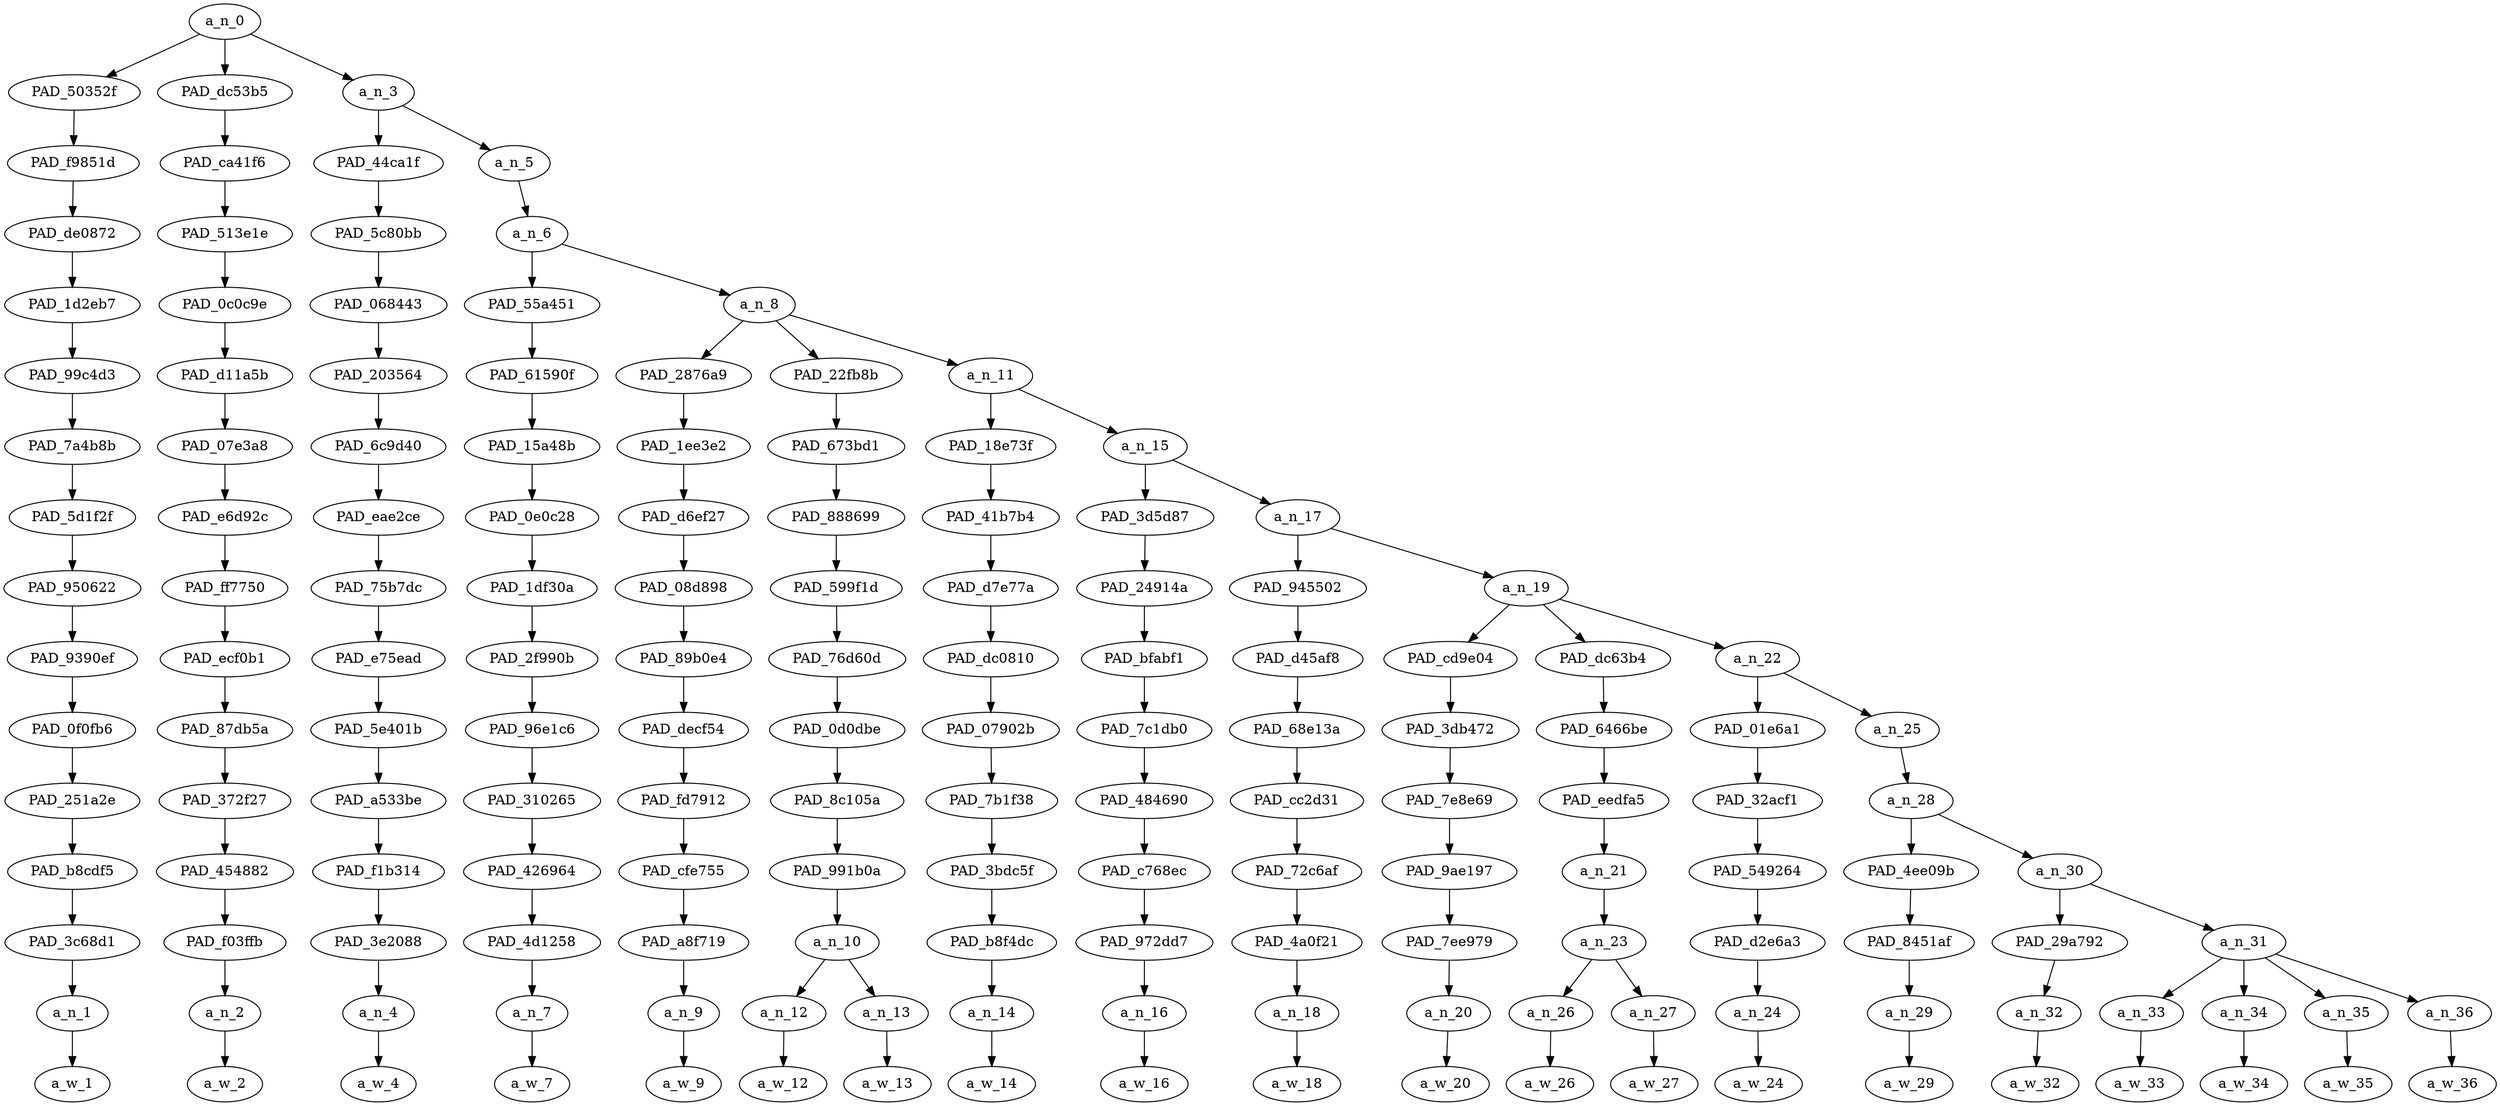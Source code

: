 strict digraph "" {
	a_n_0	[div_dir=-1,
		index=0,
		level=15,
		pos="1.406177662037037,15!",
		text_span="[0, 1, 2, 3, 4, 5, 6, 7, 8, 9, 10, 11, 12, 13, 14, 15, 16, 17, 18, 19]",
		value=0.99999999];
	PAD_50352f	[div_dir=-1,
		index=0,
		level=14,
		pos="0.0,14!",
		text_span="[0]",
		value=0.06737905];
	a_n_0 -> PAD_50352f;
	PAD_dc53b5	[div_dir=-1,
		index=1,
		level=14,
		pos="1.0,14!",
		text_span="[1]",
		value=0.02285760];
	a_n_0 -> PAD_dc53b5;
	a_n_3	[div_dir=1,
		index=2,
		level=14,
		pos="3.2185329861111107,14!",
		text_span="[2, 3, 4, 5, 6, 7, 8, 9, 10, 11, 12, 13, 14, 15, 16, 17, 18, 19]",
		value=0.90972846];
	a_n_0 -> a_n_3;
	PAD_f9851d	[div_dir=-1,
		index=0,
		level=13,
		pos="0.0,13!",
		text_span="[0]",
		value=0.06737905];
	PAD_50352f -> PAD_f9851d;
	PAD_de0872	[div_dir=-1,
		index=0,
		level=12,
		pos="0.0,12!",
		text_span="[0]",
		value=0.06737905];
	PAD_f9851d -> PAD_de0872;
	PAD_1d2eb7	[div_dir=-1,
		index=0,
		level=11,
		pos="0.0,11!",
		text_span="[0]",
		value=0.06737905];
	PAD_de0872 -> PAD_1d2eb7;
	PAD_99c4d3	[div_dir=-1,
		index=0,
		level=10,
		pos="0.0,10!",
		text_span="[0]",
		value=0.06737905];
	PAD_1d2eb7 -> PAD_99c4d3;
	PAD_7a4b8b	[div_dir=-1,
		index=0,
		level=9,
		pos="0.0,9!",
		text_span="[0]",
		value=0.06737905];
	PAD_99c4d3 -> PAD_7a4b8b;
	PAD_5d1f2f	[div_dir=-1,
		index=0,
		level=8,
		pos="0.0,8!",
		text_span="[0]",
		value=0.06737905];
	PAD_7a4b8b -> PAD_5d1f2f;
	PAD_950622	[div_dir=-1,
		index=0,
		level=7,
		pos="0.0,7!",
		text_span="[0]",
		value=0.06737905];
	PAD_5d1f2f -> PAD_950622;
	PAD_9390ef	[div_dir=-1,
		index=0,
		level=6,
		pos="0.0,6!",
		text_span="[0]",
		value=0.06737905];
	PAD_950622 -> PAD_9390ef;
	PAD_0f0fb6	[div_dir=-1,
		index=0,
		level=5,
		pos="0.0,5!",
		text_span="[0]",
		value=0.06737905];
	PAD_9390ef -> PAD_0f0fb6;
	PAD_251a2e	[div_dir=-1,
		index=0,
		level=4,
		pos="0.0,4!",
		text_span="[0]",
		value=0.06737905];
	PAD_0f0fb6 -> PAD_251a2e;
	PAD_b8cdf5	[div_dir=-1,
		index=0,
		level=3,
		pos="0.0,3!",
		text_span="[0]",
		value=0.06737905];
	PAD_251a2e -> PAD_b8cdf5;
	PAD_3c68d1	[div_dir=-1,
		index=0,
		level=2,
		pos="0.0,2!",
		text_span="[0]",
		value=0.06737905];
	PAD_b8cdf5 -> PAD_3c68d1;
	a_n_1	[div_dir=-1,
		index=0,
		level=1,
		pos="0.0,1!",
		text_span="[0]",
		value=0.06737905];
	PAD_3c68d1 -> a_n_1;
	a_w_1	[div_dir=0,
		index=0,
		level=0,
		pos="0,0!",
		text_span="[0]",
		value=lol];
	a_n_1 -> a_w_1;
	PAD_ca41f6	[div_dir=-1,
		index=1,
		level=13,
		pos="1.0,13!",
		text_span="[1]",
		value=0.02285760];
	PAD_dc53b5 -> PAD_ca41f6;
	PAD_513e1e	[div_dir=-1,
		index=1,
		level=12,
		pos="1.0,12!",
		text_span="[1]",
		value=0.02285760];
	PAD_ca41f6 -> PAD_513e1e;
	PAD_0c0c9e	[div_dir=-1,
		index=1,
		level=11,
		pos="1.0,11!",
		text_span="[1]",
		value=0.02285760];
	PAD_513e1e -> PAD_0c0c9e;
	PAD_d11a5b	[div_dir=-1,
		index=1,
		level=10,
		pos="1.0,10!",
		text_span="[1]",
		value=0.02285760];
	PAD_0c0c9e -> PAD_d11a5b;
	PAD_07e3a8	[div_dir=-1,
		index=1,
		level=9,
		pos="1.0,9!",
		text_span="[1]",
		value=0.02285760];
	PAD_d11a5b -> PAD_07e3a8;
	PAD_e6d92c	[div_dir=-1,
		index=1,
		level=8,
		pos="1.0,8!",
		text_span="[1]",
		value=0.02285760];
	PAD_07e3a8 -> PAD_e6d92c;
	PAD_ff7750	[div_dir=-1,
		index=1,
		level=7,
		pos="1.0,7!",
		text_span="[1]",
		value=0.02285760];
	PAD_e6d92c -> PAD_ff7750;
	PAD_ecf0b1	[div_dir=-1,
		index=1,
		level=6,
		pos="1.0,6!",
		text_span="[1]",
		value=0.02285760];
	PAD_ff7750 -> PAD_ecf0b1;
	PAD_87db5a	[div_dir=-1,
		index=1,
		level=5,
		pos="1.0,5!",
		text_span="[1]",
		value=0.02285760];
	PAD_ecf0b1 -> PAD_87db5a;
	PAD_372f27	[div_dir=-1,
		index=1,
		level=4,
		pos="1.0,4!",
		text_span="[1]",
		value=0.02285760];
	PAD_87db5a -> PAD_372f27;
	PAD_454882	[div_dir=-1,
		index=1,
		level=3,
		pos="1.0,3!",
		text_span="[1]",
		value=0.02285760];
	PAD_372f27 -> PAD_454882;
	PAD_f03ffb	[div_dir=-1,
		index=1,
		level=2,
		pos="1.0,2!",
		text_span="[1]",
		value=0.02285760];
	PAD_454882 -> PAD_f03ffb;
	a_n_2	[div_dir=-1,
		index=1,
		level=1,
		pos="1.0,1!",
		text_span="[1]",
		value=0.02285760];
	PAD_f03ffb -> a_n_2;
	a_w_2	[div_dir=0,
		index=1,
		level=0,
		pos="1,0!",
		text_span="[1]",
		value=i];
	a_n_2 -> a_w_2;
	PAD_44ca1f	[div_dir=-1,
		index=2,
		level=13,
		pos="2.0,13!",
		text_span="[2]",
		value=0.02786196];
	a_n_3 -> PAD_44ca1f;
	a_n_5	[div_dir=1,
		index=3,
		level=13,
		pos="4.437065972222221,13!",
		text_span="[3, 4, 5, 6, 7, 8, 9, 10, 11, 12, 13, 14, 15, 16, 17, 18, 19]",
		value=0.88178197];
	a_n_3 -> a_n_5;
	PAD_5c80bb	[div_dir=-1,
		index=2,
		level=12,
		pos="2.0,12!",
		text_span="[2]",
		value=0.02786196];
	PAD_44ca1f -> PAD_5c80bb;
	PAD_068443	[div_dir=-1,
		index=2,
		level=11,
		pos="2.0,11!",
		text_span="[2]",
		value=0.02786196];
	PAD_5c80bb -> PAD_068443;
	PAD_203564	[div_dir=-1,
		index=2,
		level=10,
		pos="2.0,10!",
		text_span="[2]",
		value=0.02786196];
	PAD_068443 -> PAD_203564;
	PAD_6c9d40	[div_dir=-1,
		index=2,
		level=9,
		pos="2.0,9!",
		text_span="[2]",
		value=0.02786196];
	PAD_203564 -> PAD_6c9d40;
	PAD_eae2ce	[div_dir=-1,
		index=2,
		level=8,
		pos="2.0,8!",
		text_span="[2]",
		value=0.02786196];
	PAD_6c9d40 -> PAD_eae2ce;
	PAD_75b7dc	[div_dir=-1,
		index=2,
		level=7,
		pos="2.0,7!",
		text_span="[2]",
		value=0.02786196];
	PAD_eae2ce -> PAD_75b7dc;
	PAD_e75ead	[div_dir=-1,
		index=2,
		level=6,
		pos="2.0,6!",
		text_span="[2]",
		value=0.02786196];
	PAD_75b7dc -> PAD_e75ead;
	PAD_5e401b	[div_dir=-1,
		index=2,
		level=5,
		pos="2.0,5!",
		text_span="[2]",
		value=0.02786196];
	PAD_e75ead -> PAD_5e401b;
	PAD_a533be	[div_dir=-1,
		index=2,
		level=4,
		pos="2.0,4!",
		text_span="[2]",
		value=0.02786196];
	PAD_5e401b -> PAD_a533be;
	PAD_f1b314	[div_dir=-1,
		index=2,
		level=3,
		pos="2.0,3!",
		text_span="[2]",
		value=0.02786196];
	PAD_a533be -> PAD_f1b314;
	PAD_3e2088	[div_dir=-1,
		index=2,
		level=2,
		pos="2.0,2!",
		text_span="[2]",
		value=0.02786196];
	PAD_f1b314 -> PAD_3e2088;
	a_n_4	[div_dir=-1,
		index=2,
		level=1,
		pos="2.0,1!",
		text_span="[2]",
		value=0.02786196];
	PAD_3e2088 -> a_n_4;
	a_w_4	[div_dir=0,
		index=2,
		level=0,
		pos="2,0!",
		text_span="[2]",
		value=see];
	a_n_4 -> a_w_4;
	a_n_6	[div_dir=1,
		index=3,
		level=12,
		pos="4.437065972222221,12!",
		text_span="[3, 4, 5, 6, 7, 8, 9, 10, 11, 12, 13, 14, 15, 16, 17, 18, 19]",
		value=0.88167459];
	a_n_5 -> a_n_6;
	PAD_55a451	[div_dir=-1,
		index=3,
		level=11,
		pos="3.0,11!",
		text_span="[3]",
		value=0.02443140];
	a_n_6 -> PAD_55a451;
	a_n_8	[div_dir=1,
		index=4,
		level=11,
		pos="5.874131944444444,11!",
		text_span="[4, 5, 6, 7, 8, 9, 10, 11, 12, 13, 14, 15, 16, 17, 18, 19]",
		value=0.85713581];
	a_n_6 -> a_n_8;
	PAD_61590f	[div_dir=-1,
		index=3,
		level=10,
		pos="3.0,10!",
		text_span="[3]",
		value=0.02443140];
	PAD_55a451 -> PAD_61590f;
	PAD_15a48b	[div_dir=-1,
		index=3,
		level=9,
		pos="3.0,9!",
		text_span="[3]",
		value=0.02443140];
	PAD_61590f -> PAD_15a48b;
	PAD_0e0c28	[div_dir=-1,
		index=3,
		level=8,
		pos="3.0,8!",
		text_span="[3]",
		value=0.02443140];
	PAD_15a48b -> PAD_0e0c28;
	PAD_1df30a	[div_dir=-1,
		index=3,
		level=7,
		pos="3.0,7!",
		text_span="[3]",
		value=0.02443140];
	PAD_0e0c28 -> PAD_1df30a;
	PAD_2f990b	[div_dir=-1,
		index=3,
		level=6,
		pos="3.0,6!",
		text_span="[3]",
		value=0.02443140];
	PAD_1df30a -> PAD_2f990b;
	PAD_96e1c6	[div_dir=-1,
		index=3,
		level=5,
		pos="3.0,5!",
		text_span="[3]",
		value=0.02443140];
	PAD_2f990b -> PAD_96e1c6;
	PAD_310265	[div_dir=-1,
		index=3,
		level=4,
		pos="3.0,4!",
		text_span="[3]",
		value=0.02443140];
	PAD_96e1c6 -> PAD_310265;
	PAD_426964	[div_dir=-1,
		index=3,
		level=3,
		pos="3.0,3!",
		text_span="[3]",
		value=0.02443140];
	PAD_310265 -> PAD_426964;
	PAD_4d1258	[div_dir=-1,
		index=3,
		level=2,
		pos="3.0,2!",
		text_span="[3]",
		value=0.02443140];
	PAD_426964 -> PAD_4d1258;
	a_n_7	[div_dir=-1,
		index=3,
		level=1,
		pos="3.0,1!",
		text_span="[3]",
		value=0.02443140];
	PAD_4d1258 -> a_n_7;
	a_w_7	[div_dir=0,
		index=3,
		level=0,
		pos="3,0!",
		text_span="[3]",
		value=you];
	a_n_7 -> a_w_7;
	PAD_2876a9	[div_dir=-1,
		index=4,
		level=10,
		pos="4.0,10!",
		text_span="[4]",
		value=0.03227047];
	a_n_8 -> PAD_2876a9;
	PAD_22fb8b	[div_dir=-1,
		index=5,
		level=10,
		pos="5.5,10!",
		text_span="[5, 6]",
		value=0.07998926];
	a_n_8 -> PAD_22fb8b;
	a_n_11	[div_dir=1,
		index=6,
		level=10,
		pos="8.122395833333332,10!",
		text_span="[7, 8, 9, 10, 11, 12, 13, 14, 15, 16, 17, 18, 19]",
		value=0.74474875];
	a_n_8 -> a_n_11;
	PAD_1ee3e2	[div_dir=-1,
		index=4,
		level=9,
		pos="4.0,9!",
		text_span="[4]",
		value=0.03227047];
	PAD_2876a9 -> PAD_1ee3e2;
	PAD_d6ef27	[div_dir=-1,
		index=4,
		level=8,
		pos="4.0,8!",
		text_span="[4]",
		value=0.03227047];
	PAD_1ee3e2 -> PAD_d6ef27;
	PAD_08d898	[div_dir=-1,
		index=4,
		level=7,
		pos="4.0,7!",
		text_span="[4]",
		value=0.03227047];
	PAD_d6ef27 -> PAD_08d898;
	PAD_89b0e4	[div_dir=-1,
		index=4,
		level=6,
		pos="4.0,6!",
		text_span="[4]",
		value=0.03227047];
	PAD_08d898 -> PAD_89b0e4;
	PAD_decf54	[div_dir=-1,
		index=4,
		level=5,
		pos="4.0,5!",
		text_span="[4]",
		value=0.03227047];
	PAD_89b0e4 -> PAD_decf54;
	PAD_fd7912	[div_dir=-1,
		index=4,
		level=4,
		pos="4.0,4!",
		text_span="[4]",
		value=0.03227047];
	PAD_decf54 -> PAD_fd7912;
	PAD_cfe755	[div_dir=-1,
		index=4,
		level=3,
		pos="4.0,3!",
		text_span="[4]",
		value=0.03227047];
	PAD_fd7912 -> PAD_cfe755;
	PAD_a8f719	[div_dir=-1,
		index=4,
		level=2,
		pos="4.0,2!",
		text_span="[4]",
		value=0.03227047];
	PAD_cfe755 -> PAD_a8f719;
	a_n_9	[div_dir=-1,
		index=4,
		level=1,
		pos="4.0,1!",
		text_span="[4]",
		value=0.03227047];
	PAD_a8f719 -> a_n_9;
	a_w_9	[div_dir=0,
		index=4,
		level=0,
		pos="4,0!",
		text_span="[4]",
		value=changed];
	a_n_9 -> a_w_9;
	PAD_673bd1	[div_dir=-1,
		index=5,
		level=9,
		pos="5.5,9!",
		text_span="[5, 6]",
		value=0.07998926];
	PAD_22fb8b -> PAD_673bd1;
	PAD_888699	[div_dir=-1,
		index=5,
		level=8,
		pos="5.5,8!",
		text_span="[5, 6]",
		value=0.07998926];
	PAD_673bd1 -> PAD_888699;
	PAD_599f1d	[div_dir=-1,
		index=5,
		level=7,
		pos="5.5,7!",
		text_span="[5, 6]",
		value=0.07998926];
	PAD_888699 -> PAD_599f1d;
	PAD_76d60d	[div_dir=-1,
		index=5,
		level=6,
		pos="5.5,6!",
		text_span="[5, 6]",
		value=0.07998926];
	PAD_599f1d -> PAD_76d60d;
	PAD_0d0dbe	[div_dir=-1,
		index=5,
		level=5,
		pos="5.5,5!",
		text_span="[5, 6]",
		value=0.07998926];
	PAD_76d60d -> PAD_0d0dbe;
	PAD_8c105a	[div_dir=-1,
		index=5,
		level=4,
		pos="5.5,4!",
		text_span="[5, 6]",
		value=0.07998926];
	PAD_0d0dbe -> PAD_8c105a;
	PAD_991b0a	[div_dir=-1,
		index=5,
		level=3,
		pos="5.5,3!",
		text_span="[5, 6]",
		value=0.07998926];
	PAD_8c105a -> PAD_991b0a;
	a_n_10	[div_dir=-1,
		index=5,
		level=2,
		pos="5.5,2!",
		text_span="[5, 6]",
		value=0.07998926];
	PAD_991b0a -> a_n_10;
	a_n_12	[div_dir=-1,
		index=5,
		level=1,
		pos="5.0,1!",
		text_span="[5]",
		value=0.02875264];
	a_n_10 -> a_n_12;
	a_n_13	[div_dir=-1,
		index=6,
		level=1,
		pos="6.0,1!",
		text_span="[6]",
		value=0.05118861];
	a_n_10 -> a_n_13;
	a_w_12	[div_dir=0,
		index=5,
		level=0,
		pos="5,0!",
		text_span="[5]",
		value=your];
	a_n_12 -> a_w_12;
	a_w_13	[div_dir=0,
		index=6,
		level=0,
		pos="6,0!",
		text_span="[6]",
		value=picture];
	a_n_13 -> a_w_13;
	PAD_18e73f	[div_dir=-1,
		index=6,
		level=9,
		pos="7.0,9!",
		text_span="[7]",
		value=0.01893495];
	a_n_11 -> PAD_18e73f;
	a_n_15	[div_dir=1,
		index=7,
		level=9,
		pos="9.244791666666666,9!",
		text_span="[8, 9, 10, 11, 12, 13, 14, 15, 16, 17, 18, 19]",
		value=0.72563192];
	a_n_11 -> a_n_15;
	PAD_41b7b4	[div_dir=-1,
		index=6,
		level=8,
		pos="7.0,8!",
		text_span="[7]",
		value=0.01893495];
	PAD_18e73f -> PAD_41b7b4;
	PAD_d7e77a	[div_dir=-1,
		index=6,
		level=7,
		pos="7.0,7!",
		text_span="[7]",
		value=0.01893495];
	PAD_41b7b4 -> PAD_d7e77a;
	PAD_dc0810	[div_dir=-1,
		index=6,
		level=6,
		pos="7.0,6!",
		text_span="[7]",
		value=0.01893495];
	PAD_d7e77a -> PAD_dc0810;
	PAD_07902b	[div_dir=-1,
		index=6,
		level=5,
		pos="7.0,5!",
		text_span="[7]",
		value=0.01893495];
	PAD_dc0810 -> PAD_07902b;
	PAD_7b1f38	[div_dir=-1,
		index=6,
		level=4,
		pos="7.0,4!",
		text_span="[7]",
		value=0.01893495];
	PAD_07902b -> PAD_7b1f38;
	PAD_3bdc5f	[div_dir=-1,
		index=6,
		level=3,
		pos="7.0,3!",
		text_span="[7]",
		value=0.01893495];
	PAD_7b1f38 -> PAD_3bdc5f;
	PAD_b8f4dc	[div_dir=-1,
		index=6,
		level=2,
		pos="7.0,2!",
		text_span="[7]",
		value=0.01893495];
	PAD_3bdc5f -> PAD_b8f4dc;
	a_n_14	[div_dir=-1,
		index=7,
		level=1,
		pos="7.0,1!",
		text_span="[7]",
		value=0.01893495];
	PAD_b8f4dc -> a_n_14;
	a_w_14	[div_dir=0,
		index=7,
		level=0,
		pos="7,0!",
		text_span="[7]",
		value=so];
	a_n_14 -> a_w_14;
	PAD_3d5d87	[div_dir=-1,
		index=7,
		level=8,
		pos="8.0,8!",
		text_span="[8]",
		value=0.02369690];
	a_n_15 -> PAD_3d5d87;
	a_n_17	[div_dir=1,
		index=8,
		level=8,
		pos="10.489583333333332,8!",
		text_span="[9, 10, 11, 12, 13, 14, 15, 16, 17, 18, 19]",
		value=0.70174469];
	a_n_15 -> a_n_17;
	PAD_24914a	[div_dir=-1,
		index=7,
		level=7,
		pos="8.0,7!",
		text_span="[8]",
		value=0.02369690];
	PAD_3d5d87 -> PAD_24914a;
	PAD_bfabf1	[div_dir=-1,
		index=7,
		level=6,
		pos="8.0,6!",
		text_span="[8]",
		value=0.02369690];
	PAD_24914a -> PAD_bfabf1;
	PAD_7c1db0	[div_dir=-1,
		index=7,
		level=5,
		pos="8.0,5!",
		text_span="[8]",
		value=0.02369690];
	PAD_bfabf1 -> PAD_7c1db0;
	PAD_484690	[div_dir=-1,
		index=7,
		level=4,
		pos="8.0,4!",
		text_span="[8]",
		value=0.02369690];
	PAD_7c1db0 -> PAD_484690;
	PAD_c768ec	[div_dir=-1,
		index=7,
		level=3,
		pos="8.0,3!",
		text_span="[8]",
		value=0.02369690];
	PAD_484690 -> PAD_c768ec;
	PAD_972dd7	[div_dir=-1,
		index=7,
		level=2,
		pos="8.0,2!",
		text_span="[8]",
		value=0.02369690];
	PAD_c768ec -> PAD_972dd7;
	a_n_16	[div_dir=-1,
		index=8,
		level=1,
		pos="8.0,1!",
		text_span="[8]",
		value=0.02369690];
	PAD_972dd7 -> a_n_16;
	a_w_16	[div_dir=0,
		index=8,
		level=0,
		pos="8,0!",
		text_span="[8]",
		value=you1];
	a_n_16 -> a_w_16;
	PAD_945502	[div_dir=-1,
		index=8,
		level=7,
		pos="9.0,7!",
		text_span="[9]",
		value=0.02534684];
	a_n_17 -> PAD_945502;
	a_n_19	[div_dir=1,
		index=9,
		level=7,
		pos="11.979166666666666,7!",
		text_span="[10, 11, 12, 13, 14, 15, 16, 17, 18, 19]",
		value=0.67619860];
	a_n_17 -> a_n_19;
	PAD_d45af8	[div_dir=-1,
		index=8,
		level=6,
		pos="9.0,6!",
		text_span="[9]",
		value=0.02534684];
	PAD_945502 -> PAD_d45af8;
	PAD_68e13a	[div_dir=-1,
		index=8,
		level=5,
		pos="9.0,5!",
		text_span="[9]",
		value=0.02534684];
	PAD_d45af8 -> PAD_68e13a;
	PAD_cc2d31	[div_dir=-1,
		index=8,
		level=4,
		pos="9.0,4!",
		text_span="[9]",
		value=0.02534684];
	PAD_68e13a -> PAD_cc2d31;
	PAD_72c6af	[div_dir=-1,
		index=8,
		level=3,
		pos="9.0,3!",
		text_span="[9]",
		value=0.02534684];
	PAD_cc2d31 -> PAD_72c6af;
	PAD_4a0f21	[div_dir=-1,
		index=8,
		level=2,
		pos="9.0,2!",
		text_span="[9]",
		value=0.02534684];
	PAD_72c6af -> PAD_4a0f21;
	a_n_18	[div_dir=-1,
		index=9,
		level=1,
		pos="9.0,1!",
		text_span="[9]",
		value=0.02534684];
	PAD_4a0f21 -> a_n_18;
	a_w_18	[div_dir=0,
		index=9,
		level=0,
		pos="9,0!",
		text_span="[9]",
		value=can];
	a_n_18 -> a_w_18;
	PAD_cd9e04	[div_dir=-1,
		index=9,
		level=6,
		pos="10.0,6!",
		text_span="[10]",
		value=0.06055420];
	a_n_19 -> PAD_cd9e04;
	PAD_dc63b4	[div_dir=1,
		index=10,
		level=6,
		pos="11.5,6!",
		text_span="[11, 12]",
		value=0.17698473];
	a_n_19 -> PAD_dc63b4;
	a_n_22	[div_dir=1,
		index=11,
		level=6,
		pos="14.4375,6!",
		text_span="[13, 14, 15, 16, 17, 18, 19]",
		value=0.43843263];
	a_n_19 -> a_n_22;
	PAD_3db472	[div_dir=-1,
		index=9,
		level=5,
		pos="10.0,5!",
		text_span="[10]",
		value=0.06055420];
	PAD_cd9e04 -> PAD_3db472;
	PAD_7e8e69	[div_dir=-1,
		index=9,
		level=4,
		pos="10.0,4!",
		text_span="[10]",
		value=0.06055420];
	PAD_3db472 -> PAD_7e8e69;
	PAD_9ae197	[div_dir=-1,
		index=9,
		level=3,
		pos="10.0,3!",
		text_span="[10]",
		value=0.06055420];
	PAD_7e8e69 -> PAD_9ae197;
	PAD_7ee979	[div_dir=-1,
		index=9,
		level=2,
		pos="10.0,2!",
		text_span="[10]",
		value=0.06055420];
	PAD_9ae197 -> PAD_7ee979;
	a_n_20	[div_dir=-1,
		index=10,
		level=1,
		pos="10.0,1!",
		text_span="[10]",
		value=0.06055420];
	PAD_7ee979 -> a_n_20;
	a_w_20	[div_dir=0,
		index=10,
		level=0,
		pos="10,0!",
		text_span="[10]",
		value=advocate];
	a_n_20 -> a_w_20;
	PAD_6466be	[div_dir=1,
		index=10,
		level=5,
		pos="11.5,5!",
		text_span="[11, 12]",
		value=0.17698473];
	PAD_dc63b4 -> PAD_6466be;
	PAD_eedfa5	[div_dir=1,
		index=10,
		level=4,
		pos="11.5,4!",
		text_span="[11, 12]",
		value=0.17698473];
	PAD_6466be -> PAD_eedfa5;
	a_n_21	[div_dir=1,
		index=10,
		level=3,
		pos="11.5,3!",
		text_span="[11, 12]",
		value=0.17698473];
	PAD_eedfa5 -> a_n_21;
	a_n_23	[div_dir=1,
		index=10,
		level=2,
		pos="11.5,2!",
		text_span="[11, 12]",
		value=0.17671358];
	a_n_21 -> a_n_23;
	a_n_26	[div_dir=1,
		index=11,
		level=1,
		pos="11.0,1!",
		text_span="[11]",
		value=0.08240057];
	a_n_23 -> a_n_26;
	a_n_27	[div_dir=1,
		index=12,
		level=1,
		pos="12.0,1!",
		text_span="[12]",
		value=0.09404187];
	a_n_23 -> a_n_27;
	a_w_26	[div_dir=0,
		index=11,
		level=0,
		pos="11,0!",
		text_span="[11]",
		value=mixing];
	a_n_26 -> a_w_26;
	a_w_27	[div_dir=0,
		index=12,
		level=0,
		pos="12,0!",
		text_span="[12]",
		value=races];
	a_n_27 -> a_w_27;
	PAD_01e6a1	[div_dir=1,
		index=11,
		level=5,
		pos="13.0,5!",
		text_span="[13]",
		value=0.03288663];
	a_n_22 -> PAD_01e6a1;
	a_n_25	[div_dir=1,
		index=12,
		level=5,
		pos="15.875,5!",
		text_span="[14, 15, 16, 17, 18, 19]",
		value=0.40540286];
	a_n_22 -> a_n_25;
	PAD_32acf1	[div_dir=1,
		index=11,
		level=4,
		pos="13.0,4!",
		text_span="[13]",
		value=0.03288663];
	PAD_01e6a1 -> PAD_32acf1;
	PAD_549264	[div_dir=1,
		index=11,
		level=3,
		pos="13.0,3!",
		text_span="[13]",
		value=0.03288663];
	PAD_32acf1 -> PAD_549264;
	PAD_d2e6a3	[div_dir=1,
		index=11,
		level=2,
		pos="13.0,2!",
		text_span="[13]",
		value=0.03288663];
	PAD_549264 -> PAD_d2e6a3;
	a_n_24	[div_dir=1,
		index=13,
		level=1,
		pos="13.0,1!",
		text_span="[13]",
		value=0.03288663];
	PAD_d2e6a3 -> a_n_24;
	a_w_24	[div_dir=0,
		index=13,
		level=0,
		pos="13,0!",
		text_span="[13]",
		value=while];
	a_n_24 -> a_w_24;
	a_n_28	[div_dir=1,
		index=12,
		level=4,
		pos="15.875,4!",
		text_span="[14, 15, 16, 17, 18, 19]",
		value=0.40529907];
	a_n_25 -> a_n_28;
	PAD_4ee09b	[div_dir=1,
		index=12,
		level=3,
		pos="14.0,3!",
		text_span="[14]",
		value=0.04344163];
	a_n_28 -> PAD_4ee09b;
	a_n_30	[div_dir=1,
		index=13,
		level=3,
		pos="17.75,3!",
		text_span="[15, 16, 17, 18, 19]",
		value=0.36175364];
	a_n_28 -> a_n_30;
	PAD_8451af	[div_dir=1,
		index=12,
		level=2,
		pos="14.0,2!",
		text_span="[14]",
		value=0.04344163];
	PAD_4ee09b -> PAD_8451af;
	a_n_29	[div_dir=1,
		index=14,
		level=1,
		pos="14.0,1!",
		text_span="[14]",
		value=0.04344163];
	PAD_8451af -> a_n_29;
	a_w_29	[div_dir=0,
		index=14,
		level=0,
		pos="14,0!",
		text_span="[14]",
		value=using];
	a_n_29 -> a_w_29;
	PAD_29a792	[div_dir=1,
		index=14,
		level=2,
		pos="19.0,2!",
		text_span="[19]",
		value=0.05358225];
	a_n_30 -> PAD_29a792;
	a_n_31	[div_dir=1,
		index=13,
		level=2,
		pos="16.5,2!",
		text_span="[15, 16, 17, 18]",
		value=0.30813285];
	a_n_30 -> a_n_31;
	a_n_32	[div_dir=1,
		index=19,
		level=1,
		pos="19.0,1!",
		text_span="[19]",
		value=0.05358225];
	PAD_29a792 -> a_n_32;
	a_w_32	[div_dir=0,
		index=19,
		level=0,
		pos="19,0!",
		text_span="[19]",
		value=line];
	a_n_32 -> a_w_32;
	a_n_33	[div_dir=-1,
		index=15,
		level=1,
		pos="15.0,1!",
		text_span="[15]",
		value=0.03077673];
	a_n_31 -> a_n_33;
	a_n_34	[div_dir=-1,
		index=16,
		level=1,
		pos="16.0,1!",
		text_span="[16]",
		value=0.06872031];
	a_n_31 -> a_n_34;
	a_n_35	[div_dir=1,
		index=17,
		level=1,
		pos="17.0,1!",
		text_span="[17]",
		value=0.13183522];
	a_n_31 -> a_n_35;
	a_n_36	[div_dir=-1,
		index=18,
		level=1,
		pos="18.0,1!",
		text_span="[18]",
		value=0.07677599];
	a_n_31 -> a_n_36;
	a_w_33	[div_dir=0,
		index=15,
		level=0,
		pos="15,0!",
		text_span="[15]",
		value=the];
	a_n_33 -> a_w_33;
	a_w_34	[div_dir=0,
		index=16,
		level=0,
		pos="16,0!",
		text_span="[16]",
		value=fellow];
	a_n_34 -> a_w_34;
	a_w_35	[div_dir=0,
		index=17,
		level=0,
		pos="17,0!",
		text_span="[17]",
		value=white];
	a_n_35 -> a_w_35;
	a_w_36	[div_dir=0,
		index=18,
		level=0,
		pos="18,0!",
		text_span="[18]",
		value=people];
	a_n_36 -> a_w_36;
}
